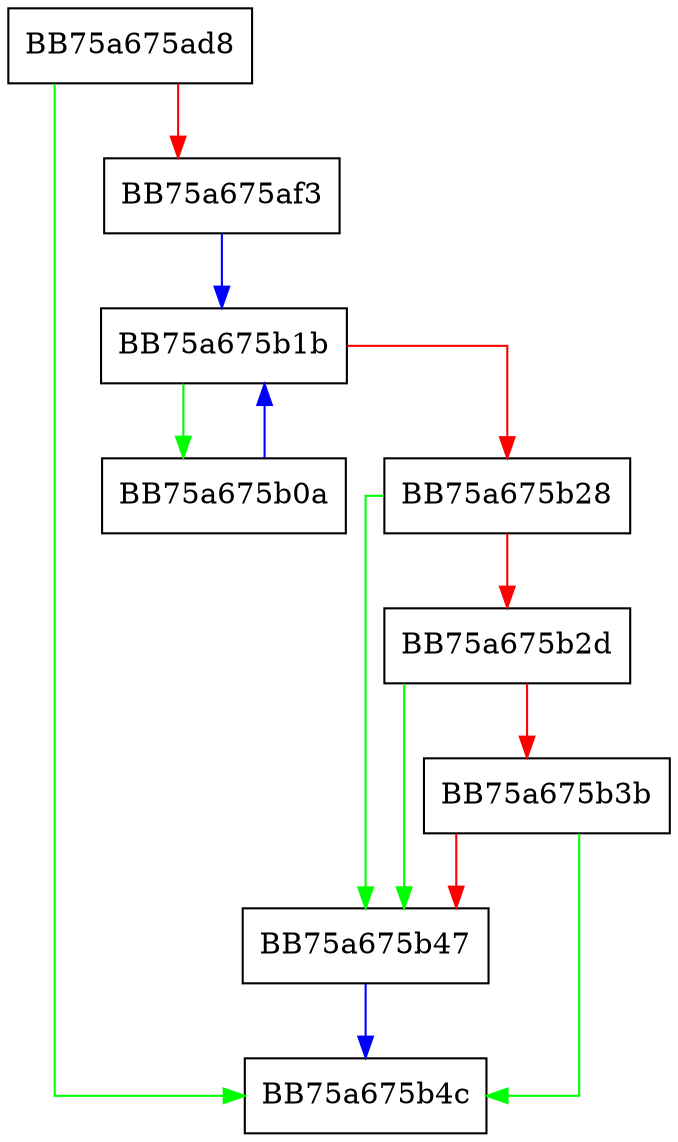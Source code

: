 digraph sqlite3Utf8Read {
  node [shape="box"];
  graph [splines=ortho];
  BB75a675ad8 -> BB75a675b4c [color="green"];
  BB75a675ad8 -> BB75a675af3 [color="red"];
  BB75a675af3 -> BB75a675b1b [color="blue"];
  BB75a675b0a -> BB75a675b1b [color="blue"];
  BB75a675b1b -> BB75a675b0a [color="green"];
  BB75a675b1b -> BB75a675b28 [color="red"];
  BB75a675b28 -> BB75a675b47 [color="green"];
  BB75a675b28 -> BB75a675b2d [color="red"];
  BB75a675b2d -> BB75a675b47 [color="green"];
  BB75a675b2d -> BB75a675b3b [color="red"];
  BB75a675b3b -> BB75a675b4c [color="green"];
  BB75a675b3b -> BB75a675b47 [color="red"];
  BB75a675b47 -> BB75a675b4c [color="blue"];
}